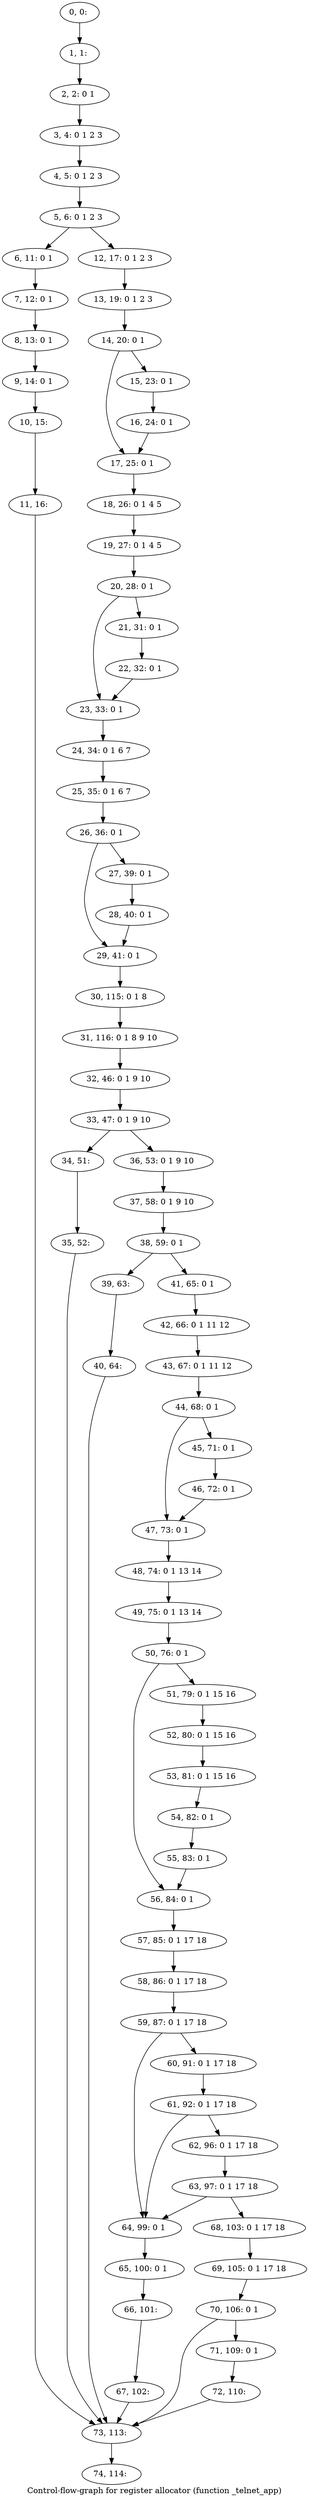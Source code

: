 digraph G {
graph [label="Control-flow-graph for register allocator (function _telnet_app)"]
0[label="0, 0: "];
1[label="1, 1: "];
2[label="2, 2: 0 1 "];
3[label="3, 4: 0 1 2 3 "];
4[label="4, 5: 0 1 2 3 "];
5[label="5, 6: 0 1 2 3 "];
6[label="6, 11: 0 1 "];
7[label="7, 12: 0 1 "];
8[label="8, 13: 0 1 "];
9[label="9, 14: 0 1 "];
10[label="10, 15: "];
11[label="11, 16: "];
12[label="12, 17: 0 1 2 3 "];
13[label="13, 19: 0 1 2 3 "];
14[label="14, 20: 0 1 "];
15[label="15, 23: 0 1 "];
16[label="16, 24: 0 1 "];
17[label="17, 25: 0 1 "];
18[label="18, 26: 0 1 4 5 "];
19[label="19, 27: 0 1 4 5 "];
20[label="20, 28: 0 1 "];
21[label="21, 31: 0 1 "];
22[label="22, 32: 0 1 "];
23[label="23, 33: 0 1 "];
24[label="24, 34: 0 1 6 7 "];
25[label="25, 35: 0 1 6 7 "];
26[label="26, 36: 0 1 "];
27[label="27, 39: 0 1 "];
28[label="28, 40: 0 1 "];
29[label="29, 41: 0 1 "];
30[label="30, 115: 0 1 8 "];
31[label="31, 116: 0 1 8 9 10 "];
32[label="32, 46: 0 1 9 10 "];
33[label="33, 47: 0 1 9 10 "];
34[label="34, 51: "];
35[label="35, 52: "];
36[label="36, 53: 0 1 9 10 "];
37[label="37, 58: 0 1 9 10 "];
38[label="38, 59: 0 1 "];
39[label="39, 63: "];
40[label="40, 64: "];
41[label="41, 65: 0 1 "];
42[label="42, 66: 0 1 11 12 "];
43[label="43, 67: 0 1 11 12 "];
44[label="44, 68: 0 1 "];
45[label="45, 71: 0 1 "];
46[label="46, 72: 0 1 "];
47[label="47, 73: 0 1 "];
48[label="48, 74: 0 1 13 14 "];
49[label="49, 75: 0 1 13 14 "];
50[label="50, 76: 0 1 "];
51[label="51, 79: 0 1 15 16 "];
52[label="52, 80: 0 1 15 16 "];
53[label="53, 81: 0 1 15 16 "];
54[label="54, 82: 0 1 "];
55[label="55, 83: 0 1 "];
56[label="56, 84: 0 1 "];
57[label="57, 85: 0 1 17 18 "];
58[label="58, 86: 0 1 17 18 "];
59[label="59, 87: 0 1 17 18 "];
60[label="60, 91: 0 1 17 18 "];
61[label="61, 92: 0 1 17 18 "];
62[label="62, 96: 0 1 17 18 "];
63[label="63, 97: 0 1 17 18 "];
64[label="64, 99: 0 1 "];
65[label="65, 100: 0 1 "];
66[label="66, 101: "];
67[label="67, 102: "];
68[label="68, 103: 0 1 17 18 "];
69[label="69, 105: 0 1 17 18 "];
70[label="70, 106: 0 1 "];
71[label="71, 109: 0 1 "];
72[label="72, 110: "];
73[label="73, 113: "];
74[label="74, 114: "];
0->1 ;
1->2 ;
2->3 ;
3->4 ;
4->5 ;
5->6 ;
5->12 ;
6->7 ;
7->8 ;
8->9 ;
9->10 ;
10->11 ;
11->73 ;
12->13 ;
13->14 ;
14->15 ;
14->17 ;
15->16 ;
16->17 ;
17->18 ;
18->19 ;
19->20 ;
20->21 ;
20->23 ;
21->22 ;
22->23 ;
23->24 ;
24->25 ;
25->26 ;
26->27 ;
26->29 ;
27->28 ;
28->29 ;
29->30 ;
30->31 ;
31->32 ;
32->33 ;
33->34 ;
33->36 ;
34->35 ;
35->73 ;
36->37 ;
37->38 ;
38->39 ;
38->41 ;
39->40 ;
40->73 ;
41->42 ;
42->43 ;
43->44 ;
44->45 ;
44->47 ;
45->46 ;
46->47 ;
47->48 ;
48->49 ;
49->50 ;
50->51 ;
50->56 ;
51->52 ;
52->53 ;
53->54 ;
54->55 ;
55->56 ;
56->57 ;
57->58 ;
58->59 ;
59->60 ;
59->64 ;
60->61 ;
61->62 ;
61->64 ;
62->63 ;
63->64 ;
63->68 ;
64->65 ;
65->66 ;
66->67 ;
67->73 ;
68->69 ;
69->70 ;
70->71 ;
70->73 ;
71->72 ;
72->73 ;
73->74 ;
}

